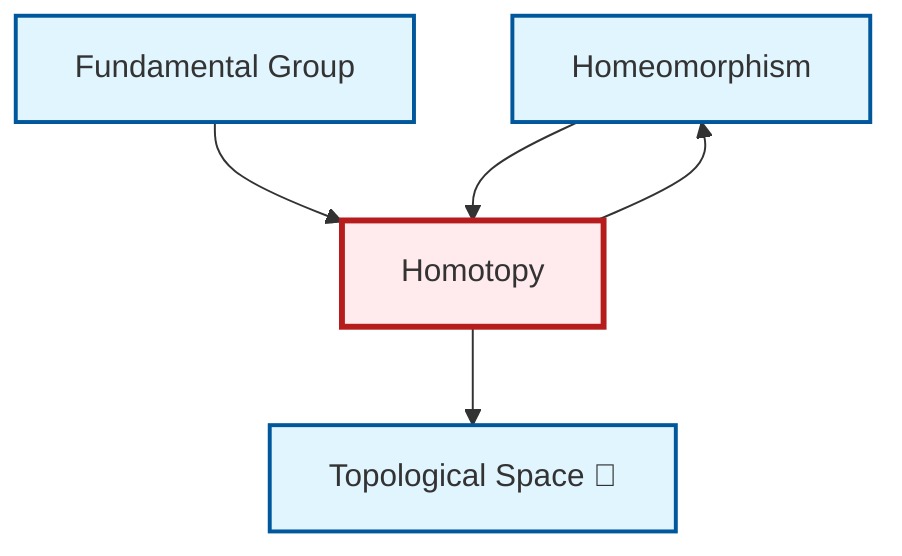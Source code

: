 graph TD
    classDef definition fill:#e1f5fe,stroke:#01579b,stroke-width:2px
    classDef theorem fill:#f3e5f5,stroke:#4a148c,stroke-width:2px
    classDef axiom fill:#fff3e0,stroke:#e65100,stroke-width:2px
    classDef example fill:#e8f5e9,stroke:#1b5e20,stroke-width:2px
    classDef current fill:#ffebee,stroke:#b71c1c,stroke-width:3px
    def-homeomorphism["Homeomorphism"]:::definition
    def-homotopy["Homotopy"]:::definition
    def-fundamental-group["Fundamental Group"]:::definition
    def-topological-space["Topological Space 📝"]:::definition
    def-homotopy --> def-topological-space
    def-fundamental-group --> def-homotopy
    def-homotopy --> def-homeomorphism
    def-homeomorphism --> def-homotopy
    class def-homotopy current